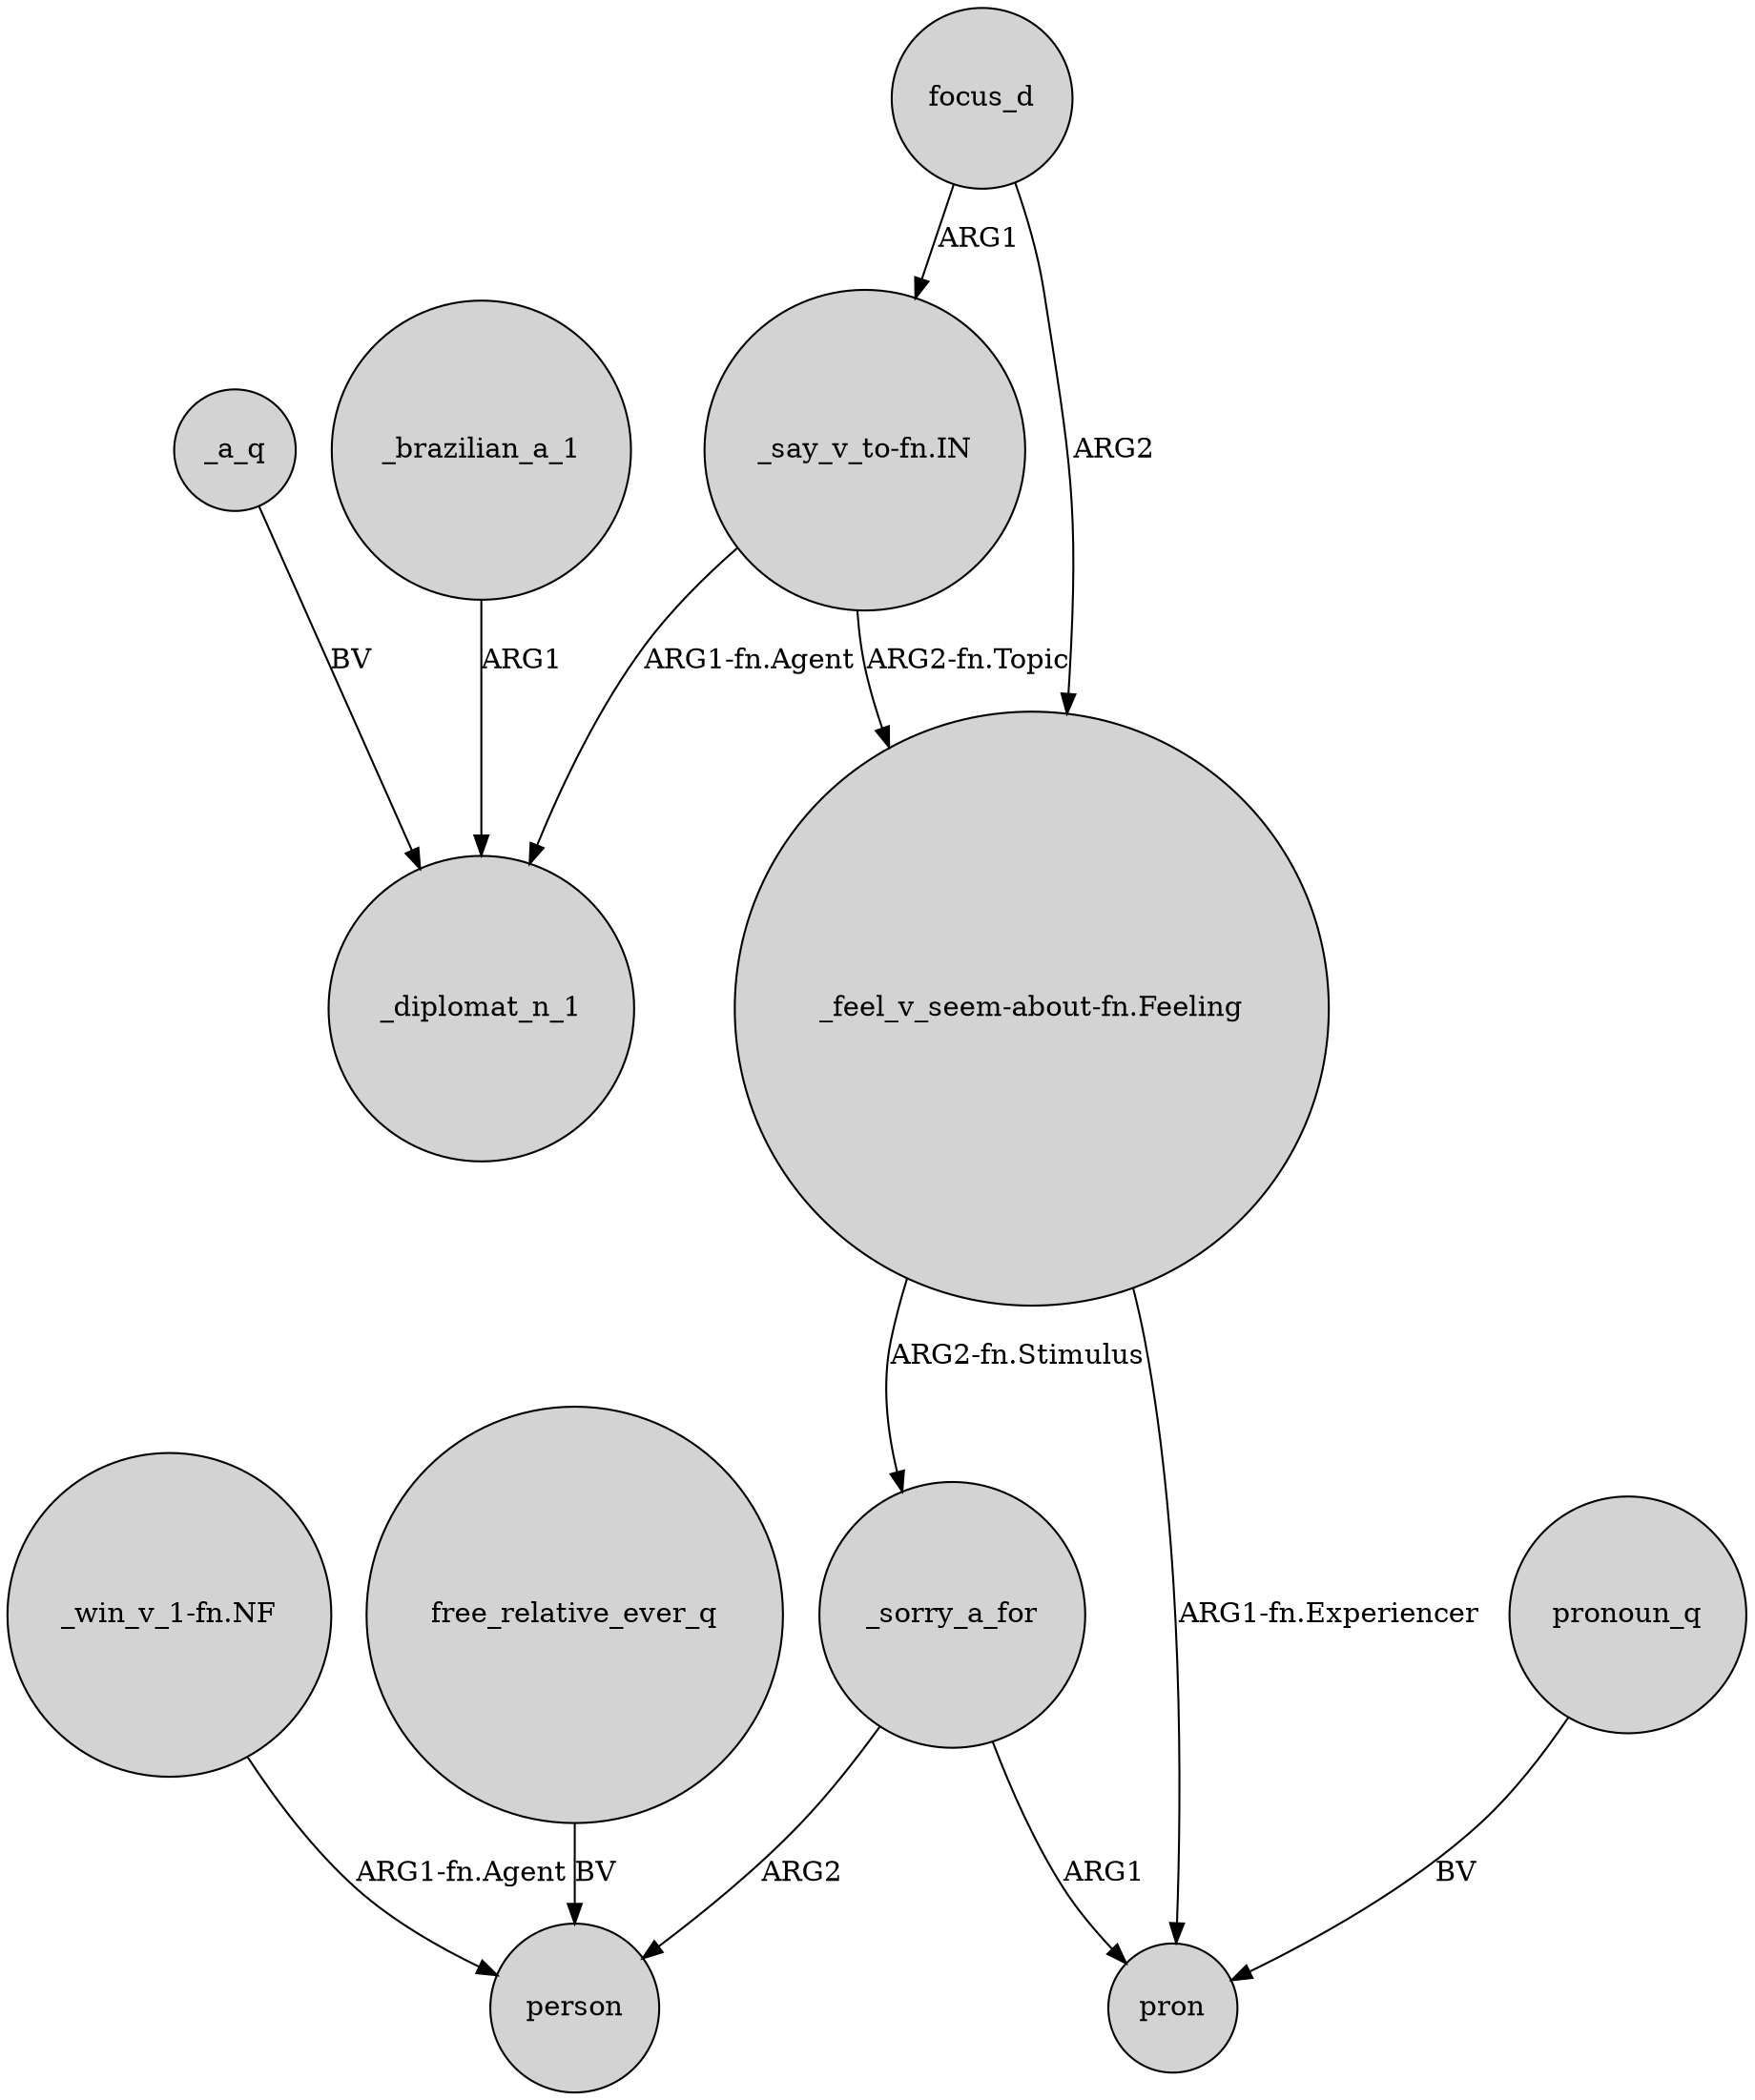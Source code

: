 digraph {
	node [shape=circle style=filled]
	_sorry_a_for -> person [label=ARG2]
	"_say_v_to-fn.IN" -> _diplomat_n_1 [label="ARG1-fn.Agent"]
	focus_d -> "_feel_v_seem-about-fn.Feeling" [label=ARG2]
	_sorry_a_for -> pron [label=ARG1]
	"_win_v_1-fn.NF" -> person [label="ARG1-fn.Agent"]
	free_relative_ever_q -> person [label=BV]
	"_feel_v_seem-about-fn.Feeling" -> pron [label="ARG1-fn.Experiencer"]
	_a_q -> _diplomat_n_1 [label=BV]
	_brazilian_a_1 -> _diplomat_n_1 [label=ARG1]
	"_feel_v_seem-about-fn.Feeling" -> _sorry_a_for [label="ARG2-fn.Stimulus"]
	"_say_v_to-fn.IN" -> "_feel_v_seem-about-fn.Feeling" [label="ARG2-fn.Topic"]
	focus_d -> "_say_v_to-fn.IN" [label=ARG1]
	pronoun_q -> pron [label=BV]
}
